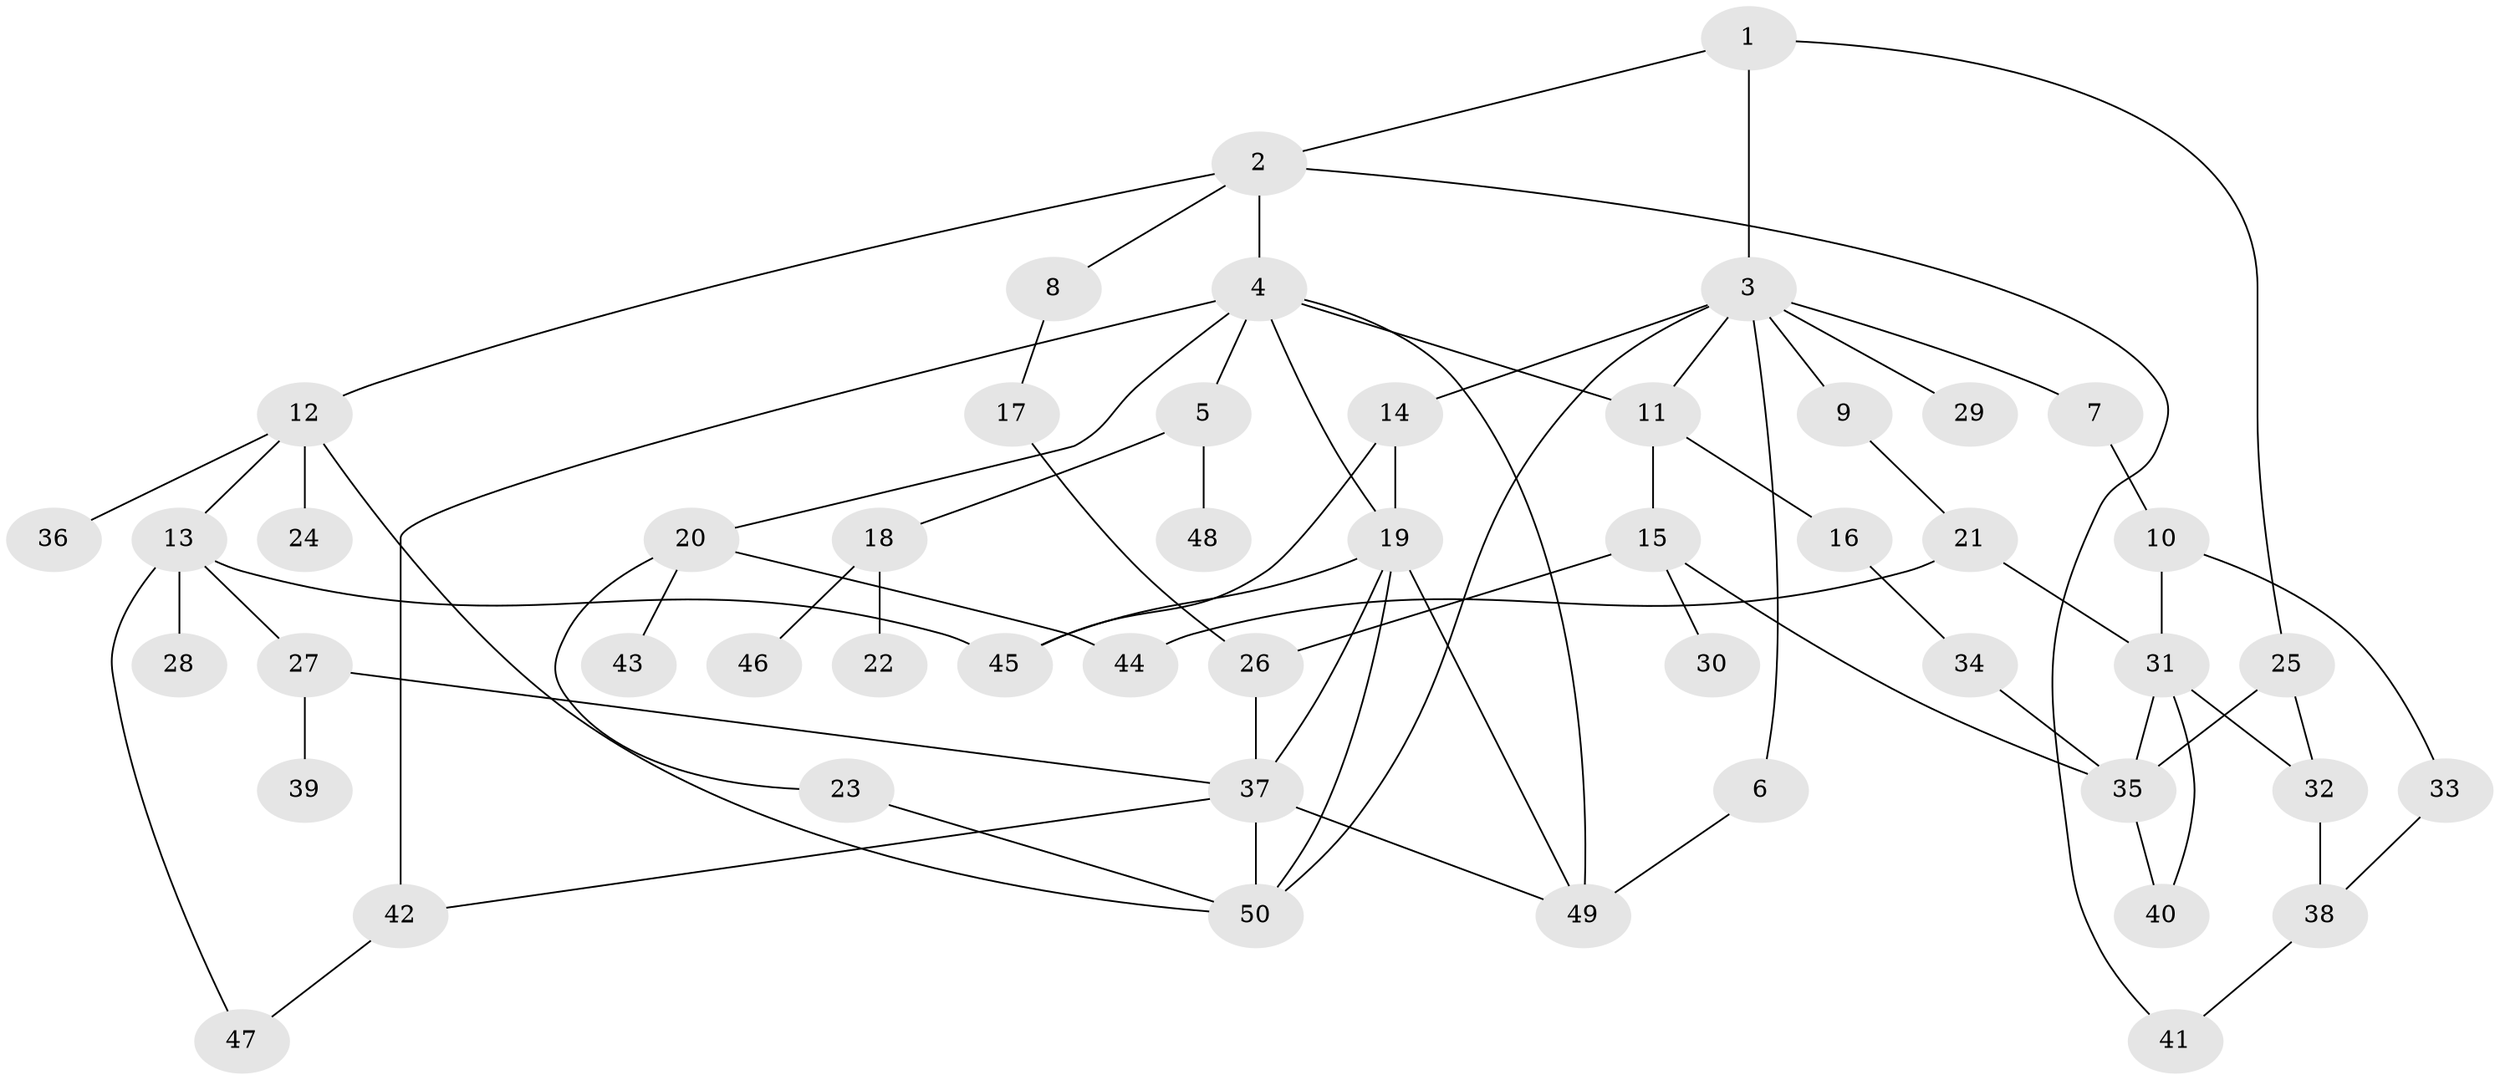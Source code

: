 // Generated by graph-tools (version 1.1) at 2025/25/03/09/25 03:25:26]
// undirected, 50 vertices, 74 edges
graph export_dot {
graph [start="1"]
  node [color=gray90,style=filled];
  1;
  2;
  3;
  4;
  5;
  6;
  7;
  8;
  9;
  10;
  11;
  12;
  13;
  14;
  15;
  16;
  17;
  18;
  19;
  20;
  21;
  22;
  23;
  24;
  25;
  26;
  27;
  28;
  29;
  30;
  31;
  32;
  33;
  34;
  35;
  36;
  37;
  38;
  39;
  40;
  41;
  42;
  43;
  44;
  45;
  46;
  47;
  48;
  49;
  50;
  1 -- 2;
  1 -- 3;
  1 -- 25;
  2 -- 4;
  2 -- 8;
  2 -- 12;
  2 -- 41;
  3 -- 6;
  3 -- 7;
  3 -- 9;
  3 -- 11;
  3 -- 14;
  3 -- 29;
  3 -- 50;
  4 -- 5;
  4 -- 19;
  4 -- 20;
  4 -- 49;
  4 -- 42;
  4 -- 11;
  5 -- 18;
  5 -- 48;
  6 -- 49;
  7 -- 10;
  8 -- 17;
  9 -- 21;
  10 -- 31;
  10 -- 33;
  11 -- 15;
  11 -- 16;
  12 -- 13;
  12 -- 24;
  12 -- 36;
  12 -- 50;
  13 -- 27;
  13 -- 28;
  13 -- 45;
  13 -- 47;
  14 -- 19;
  14 -- 45;
  15 -- 26;
  15 -- 30;
  15 -- 35;
  16 -- 34;
  17 -- 26;
  18 -- 22;
  18 -- 46;
  19 -- 37;
  19 -- 45;
  19 -- 50;
  19 -- 49;
  20 -- 23;
  20 -- 43;
  20 -- 44;
  21 -- 44;
  21 -- 31;
  23 -- 50;
  25 -- 32;
  25 -- 35;
  26 -- 37;
  27 -- 37;
  27 -- 39;
  31 -- 40;
  31 -- 32;
  31 -- 35;
  32 -- 38;
  33 -- 38;
  34 -- 35;
  35 -- 40;
  37 -- 42;
  37 -- 50;
  37 -- 49;
  38 -- 41;
  42 -- 47;
}
